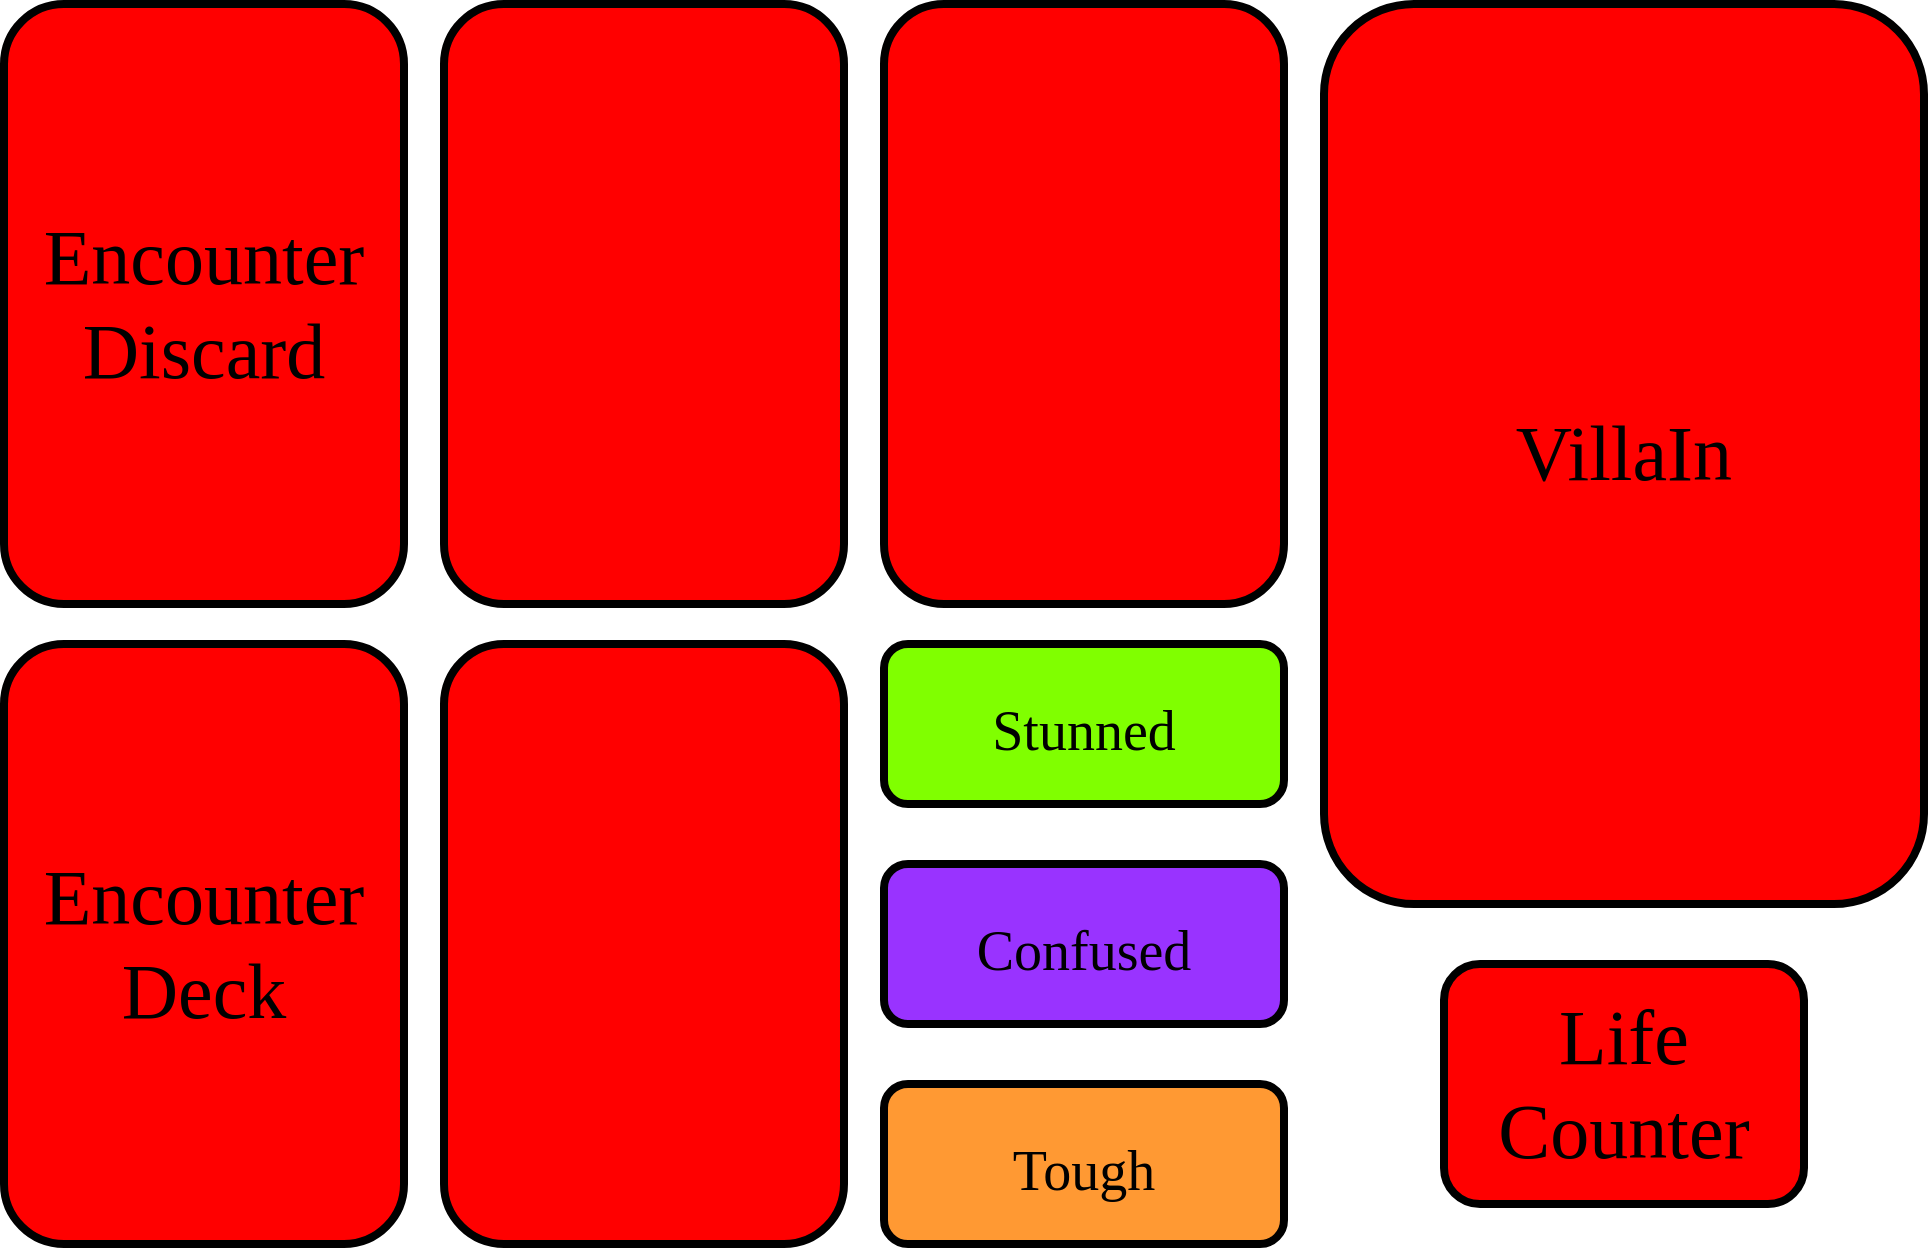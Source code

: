 <mxfile version="12.9.11" type="github">
  <diagram id="brjJ__DVkyhJXGj2bPSd" name="Page-1">
    <mxGraphModel dx="1678" dy="886" grid="1" gridSize="10" guides="0" tooltips="1" connect="0" arrows="0" fold="1" page="1" pageScale="1" pageWidth="1000" pageHeight="640" math="0" shadow="0" extFonts="Bangers^https://fonts.googleapis.com/css?family=Bangers">
      <root>
        <mxCell id="0" />
        <mxCell id="1" parent="0" />
        <mxCell id="JxzRHoV-RRK4VgL_k4cQ-1" value="Encounter Deck" style="rounded=1;whiteSpace=wrap;html=1;aspect=fixed;fontFamily=Bangers;FType=g;fontSize=39;fillColor=#FF0000;strokeWidth=4;shadow=0;comic=0;glass=0;" parent="1" vertex="1">
          <mxGeometry x="10" y="330" width="200" height="300" as="geometry" />
        </mxCell>
        <mxCell id="JxzRHoV-RRK4VgL_k4cQ-2" value="Encounter Discard" style="rounded=1;whiteSpace=wrap;html=1;aspect=fixed;fontFamily=Bangers;FType=g;fontSize=39;fillColor=#FF0000;strokeWidth=4;shadow=0;comic=0;glass=0;" parent="1" vertex="1">
          <mxGeometry x="10" y="10" width="200" height="300" as="geometry" />
        </mxCell>
        <mxCell id="JxzRHoV-RRK4VgL_k4cQ-3" value="VillaIn" style="rounded=1;whiteSpace=wrap;html=1;aspect=fixed;fontFamily=Bangers;FType=g;fontSize=39;fillColor=#FF0000;strokeWidth=4;shadow=0;comic=0;glass=0;" parent="1" vertex="1">
          <mxGeometry x="670" y="10" width="300" height="450" as="geometry" />
        </mxCell>
        <mxCell id="JxzRHoV-RRK4VgL_k4cQ-4" value="Life Counter" style="rounded=1;whiteSpace=wrap;html=1;fontFamily=Bangers;FType=g;fontSize=39;fillColor=#FF0000;strokeWidth=4;shadow=0;comic=0;glass=0;aspect=fixed;" parent="1" vertex="1">
          <mxGeometry x="730" y="490" width="180" height="120" as="geometry" />
        </mxCell>
        <mxCell id="Fyu6JnIq5bOG8-9G4B80-1" value="" style="rounded=1;whiteSpace=wrap;html=1;aspect=fixed;fontFamily=Bangers;FType=g;fontSize=39;fillColor=#FF0000;strokeWidth=4;shadow=0;comic=0;glass=0;" vertex="1" parent="1">
          <mxGeometry x="450" y="10" width="200" height="300" as="geometry" />
        </mxCell>
        <mxCell id="Fyu6JnIq5bOG8-9G4B80-2" value="" style="rounded=1;whiteSpace=wrap;html=1;aspect=fixed;fontFamily=Bangers;FType=g;fontSize=39;fillColor=#FF0000;strokeWidth=4;shadow=0;comic=0;glass=0;" vertex="1" parent="1">
          <mxGeometry x="230" y="10" width="200" height="300" as="geometry" />
        </mxCell>
        <mxCell id="Fyu6JnIq5bOG8-9G4B80-5" value="" style="rounded=1;whiteSpace=wrap;html=1;aspect=fixed;fontFamily=Bangers;FType=g;fontSize=39;fillColor=#FF0000;strokeWidth=4;shadow=0;comic=0;glass=0;" vertex="1" parent="1">
          <mxGeometry x="230" y="330" width="200" height="300" as="geometry" />
        </mxCell>
        <mxCell id="Fyu6JnIq5bOG8-9G4B80-9" value="&lt;font style=&quot;font-size: 28px&quot;&gt;Stunned&lt;/font&gt;" style="rounded=1;whiteSpace=wrap;html=1;fontFamily=Bangers;FType=g;fontSize=39;fillColor=#80FF00;strokeWidth=4;shadow=0;comic=0;glass=0;" vertex="1" parent="1">
          <mxGeometry x="450" y="330" width="200" height="80" as="geometry" />
        </mxCell>
        <mxCell id="Fyu6JnIq5bOG8-9G4B80-10" value="&lt;font style=&quot;font-size: 28px&quot;&gt;Confused&lt;/font&gt;" style="rounded=1;whiteSpace=wrap;html=1;fontFamily=Bangers;FType=g;fontSize=39;fillColor=#9933FF;strokeWidth=4;shadow=0;comic=0;glass=0;" vertex="1" parent="1">
          <mxGeometry x="450" y="440" width="200" height="80" as="geometry" />
        </mxCell>
        <mxCell id="Fyu6JnIq5bOG8-9G4B80-11" value="&lt;font style=&quot;font-size: 28px&quot;&gt;Tough&lt;/font&gt;" style="rounded=1;whiteSpace=wrap;html=1;fontFamily=Bangers;FType=g;fontSize=39;fillColor=#FF9933;strokeWidth=4;shadow=0;comic=0;glass=0;" vertex="1" parent="1">
          <mxGeometry x="450" y="550" width="200" height="80" as="geometry" />
        </mxCell>
      </root>
    </mxGraphModel>
  </diagram>
</mxfile>
